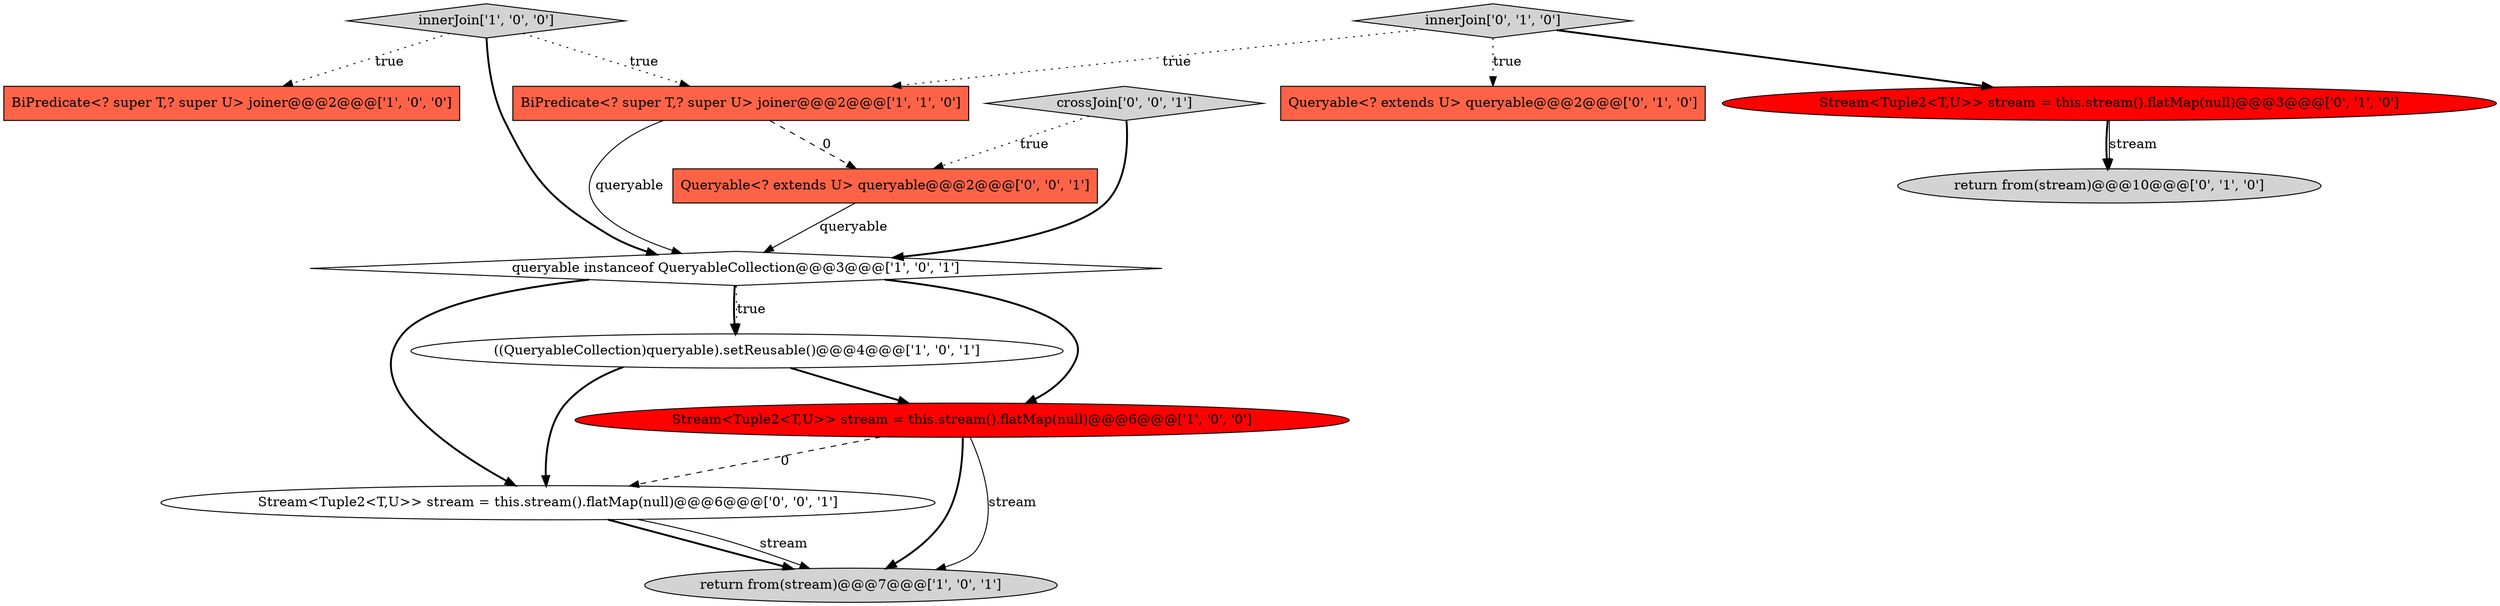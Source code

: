 digraph {
4 [style = filled, label = "BiPredicate<? super T,? super U> joiner@@@2@@@['1', '0', '0']", fillcolor = tomato, shape = box image = "AAA0AAABBB1BBB"];
9 [style = filled, label = "Queryable<? extends U> queryable@@@2@@@['0', '1', '0']", fillcolor = tomato, shape = box image = "AAA0AAABBB2BBB"];
13 [style = filled, label = "Stream<Tuple2<T,U>> stream = this.stream().flatMap(null)@@@6@@@['0', '0', '1']", fillcolor = white, shape = ellipse image = "AAA0AAABBB3BBB"];
11 [style = filled, label = "crossJoin['0', '0', '1']", fillcolor = lightgray, shape = diamond image = "AAA0AAABBB3BBB"];
5 [style = filled, label = "BiPredicate<? super T,? super U> joiner@@@2@@@['1', '1', '0']", fillcolor = tomato, shape = box image = "AAA0AAABBB1BBB"];
6 [style = filled, label = "queryable instanceof QueryableCollection@@@3@@@['1', '0', '1']", fillcolor = white, shape = diamond image = "AAA0AAABBB1BBB"];
12 [style = filled, label = "Queryable<? extends U> queryable@@@2@@@['0', '0', '1']", fillcolor = tomato, shape = box image = "AAA0AAABBB3BBB"];
10 [style = filled, label = "innerJoin['0', '1', '0']", fillcolor = lightgray, shape = diamond image = "AAA0AAABBB2BBB"];
7 [style = filled, label = "return from(stream)@@@10@@@['0', '1', '0']", fillcolor = lightgray, shape = ellipse image = "AAA0AAABBB2BBB"];
0 [style = filled, label = "((QueryableCollection)queryable).setReusable()@@@4@@@['1', '0', '1']", fillcolor = white, shape = ellipse image = "AAA0AAABBB1BBB"];
8 [style = filled, label = "Stream<Tuple2<T,U>> stream = this.stream().flatMap(null)@@@3@@@['0', '1', '0']", fillcolor = red, shape = ellipse image = "AAA1AAABBB2BBB"];
1 [style = filled, label = "return from(stream)@@@7@@@['1', '0', '1']", fillcolor = lightgray, shape = ellipse image = "AAA0AAABBB1BBB"];
2 [style = filled, label = "Stream<Tuple2<T,U>> stream = this.stream().flatMap(null)@@@6@@@['1', '0', '0']", fillcolor = red, shape = ellipse image = "AAA1AAABBB1BBB"];
3 [style = filled, label = "innerJoin['1', '0', '0']", fillcolor = lightgray, shape = diamond image = "AAA0AAABBB1BBB"];
5->6 [style = solid, label="queryable"];
5->12 [style = dashed, label="0"];
0->13 [style = bold, label=""];
2->1 [style = solid, label="stream"];
2->1 [style = bold, label=""];
11->6 [style = bold, label=""];
0->2 [style = bold, label=""];
11->12 [style = dotted, label="true"];
3->4 [style = dotted, label="true"];
3->6 [style = bold, label=""];
6->0 [style = bold, label=""];
10->9 [style = dotted, label="true"];
10->5 [style = dotted, label="true"];
13->1 [style = bold, label=""];
8->7 [style = bold, label=""];
6->2 [style = bold, label=""];
12->6 [style = solid, label="queryable"];
13->1 [style = solid, label="stream"];
3->5 [style = dotted, label="true"];
10->8 [style = bold, label=""];
2->13 [style = dashed, label="0"];
6->13 [style = bold, label=""];
8->7 [style = solid, label="stream"];
6->0 [style = dotted, label="true"];
}
